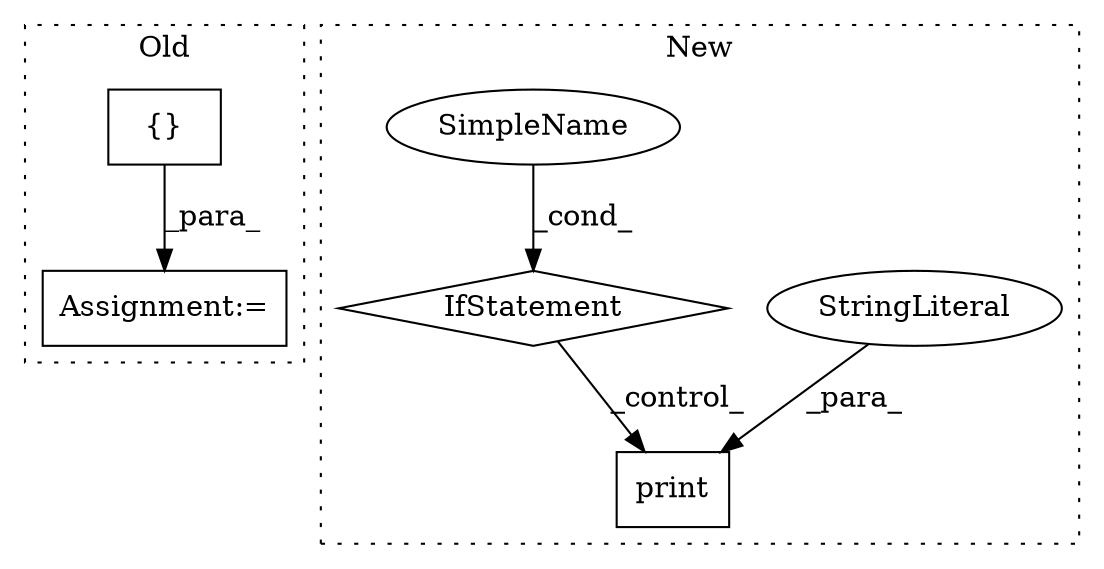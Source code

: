 digraph G {
subgraph cluster0 {
1 [label="{}" a="4" s="1252" l="2" shape="box"];
3 [label="Assignment:=" a="7" s="1988,2053" l="53,2" shape="box"];
label = "Old";
style="dotted";
}
subgraph cluster1 {
2 [label="print" a="32" s="1347,1417" l="6,1" shape="box"];
4 [label="StringLiteral" a="45" s="1353" l="64" shape="ellipse"];
5 [label="IfStatement" a="25" s="1286,1301" l="4,2" shape="diamond"];
6 [label="SimpleName" a="42" s="1290" l="11" shape="ellipse"];
label = "New";
style="dotted";
}
1 -> 3 [label="_para_"];
4 -> 2 [label="_para_"];
5 -> 2 [label="_control_"];
6 -> 5 [label="_cond_"];
}